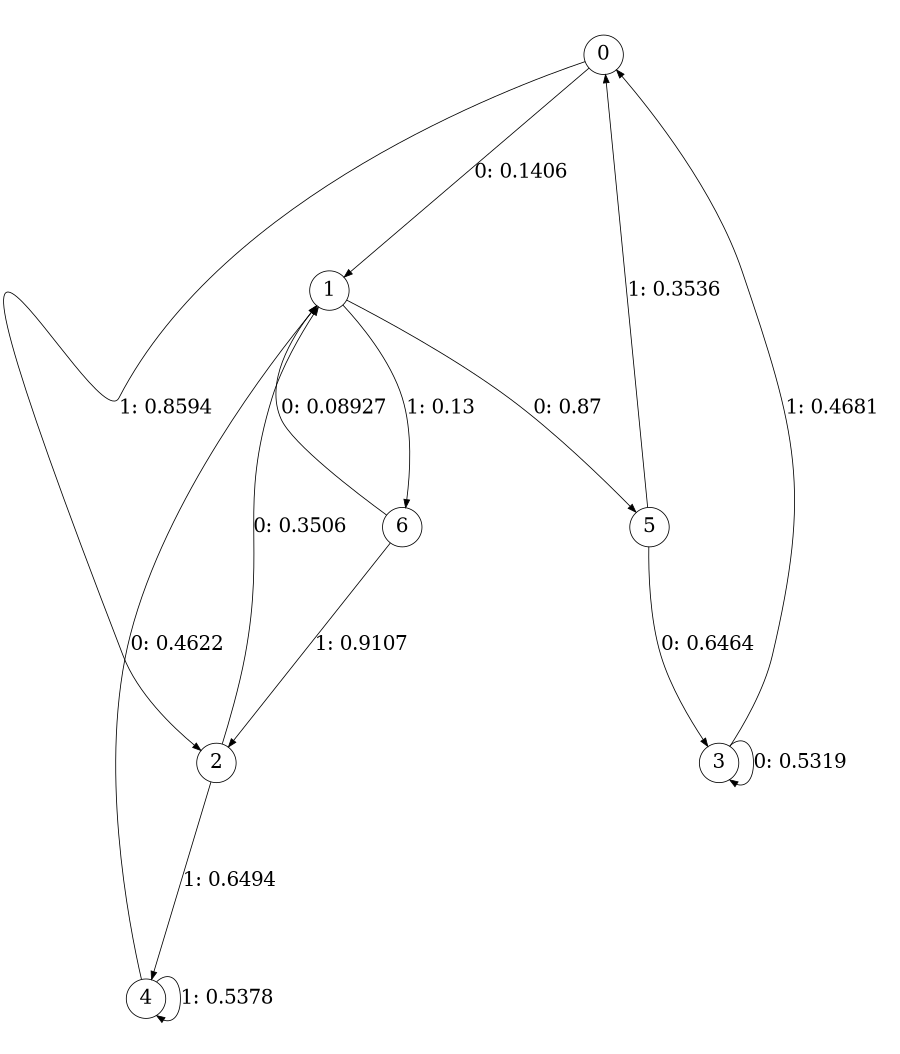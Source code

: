 digraph "ch23faceL3" {
size = "6,8.5";
ratio = "fill";
node [shape = circle];
node [fontsize = 24];
edge [fontsize = 24];
0 -> 1 [label = "0: 0.1406   "];
0 -> 2 [label = "1: 0.8594   "];
1 -> 5 [label = "0: 0.87     "];
1 -> 6 [label = "1: 0.13     "];
2 -> 1 [label = "0: 0.3506   "];
2 -> 4 [label = "1: 0.6494   "];
3 -> 3 [label = "0: 0.5319   "];
3 -> 0 [label = "1: 0.4681   "];
4 -> 1 [label = "0: 0.4622   "];
4 -> 4 [label = "1: 0.5378   "];
5 -> 3 [label = "0: 0.6464   "];
5 -> 0 [label = "1: 0.3536   "];
6 -> 1 [label = "0: 0.08927  "];
6 -> 2 [label = "1: 0.9107   "];
}